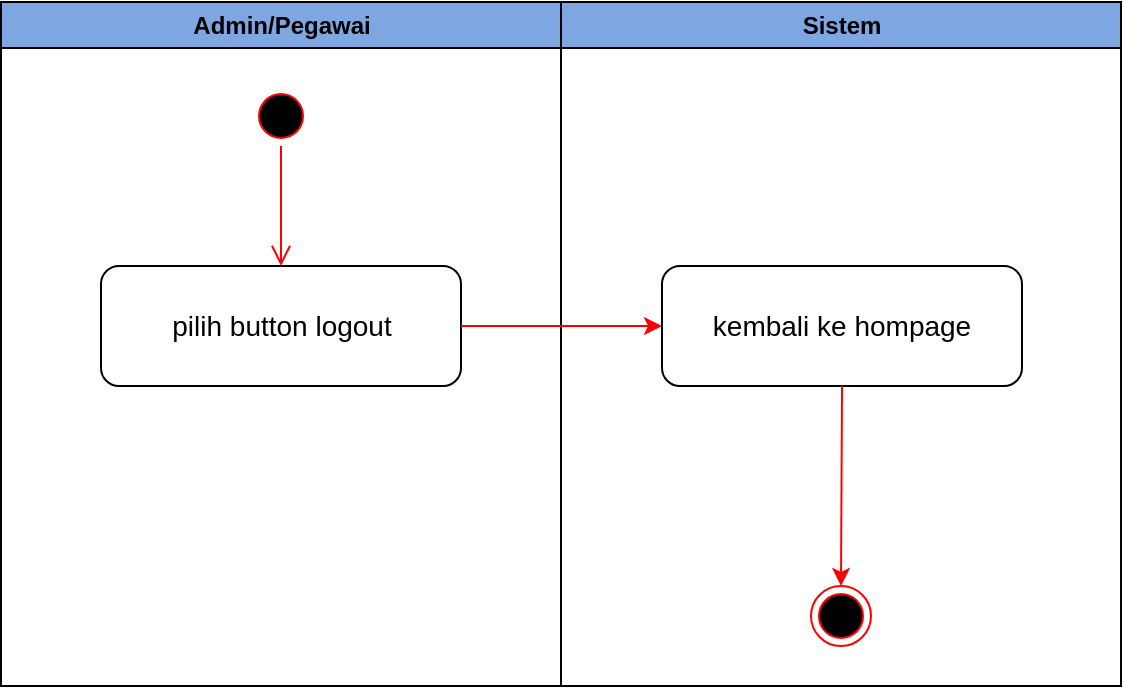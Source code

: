 <mxfile version="14.7.3" type="device"><diagram name="Page-1" id="e7e014a7-5840-1c2e-5031-d8a46d1fe8dd"><mxGraphModel dx="1199" dy="579" grid="1" gridSize="10" guides="1" tooltips="1" connect="1" arrows="1" fold="1" page="1" pageScale="1" pageWidth="1169" pageHeight="826" background="none" math="0" shadow="0"><root><mxCell id="0"/><mxCell id="1" parent="0"/><mxCell id="1_KroYVGpCsp-1Z439nl-39" value="Admin/Pegawai" style="swimlane;whiteSpace=wrap;fillColor=#7EA6E0;" vertex="1" parent="1"><mxGeometry x="174.5" y="138" width="280" height="342" as="geometry"/></mxCell><mxCell id="1_KroYVGpCsp-1Z439nl-40" value="" style="ellipse;html=1;shape=startState;fillColor=#000000;strokeColor=#ff0000;fontSize=14;startSize=26;" vertex="1" parent="1_KroYVGpCsp-1Z439nl-39"><mxGeometry x="125" y="42" width="30" height="30" as="geometry"/></mxCell><mxCell id="1_KroYVGpCsp-1Z439nl-41" value="" style="edgeStyle=orthogonalEdgeStyle;html=1;verticalAlign=bottom;endArrow=open;endSize=8;strokeColor=#ff0000;fontSize=14;" edge="1" parent="1_KroYVGpCsp-1Z439nl-39" source="1_KroYVGpCsp-1Z439nl-40"><mxGeometry relative="1" as="geometry"><mxPoint x="140" y="132" as="targetPoint"/></mxGeometry></mxCell><mxCell id="1_KroYVGpCsp-1Z439nl-42" value="pilih button logout" style="rounded=1;whiteSpace=wrap;html=1;fontSize=14;startSize=26;" vertex="1" parent="1_KroYVGpCsp-1Z439nl-39"><mxGeometry x="50" y="132" width="180" height="60" as="geometry"/></mxCell><mxCell id="1_KroYVGpCsp-1Z439nl-52" value="Sistem" style="swimlane;whiteSpace=wrap;fillColor=#7EA6E0;" vertex="1" parent="1"><mxGeometry x="454.5" y="138" width="280" height="342" as="geometry"/></mxCell><mxCell id="1_KroYVGpCsp-1Z439nl-53" value="kembali ke hompage" style="rounded=1;whiteSpace=wrap;html=1;fontSize=14;startSize=26;" vertex="1" parent="1_KroYVGpCsp-1Z439nl-52"><mxGeometry x="50.5" y="132" width="180" height="60" as="geometry"/></mxCell><mxCell id="1_KroYVGpCsp-1Z439nl-46" value="" style="ellipse;html=1;shape=endState;fillColor=#000000;strokeColor=#ff0000;" vertex="1" parent="1_KroYVGpCsp-1Z439nl-52"><mxGeometry x="125" y="292" width="30" height="30" as="geometry"/></mxCell><mxCell id="1_KroYVGpCsp-1Z439nl-50" value="" style="endArrow=classic;html=1;fontSize=14;startSize=26;exitX=0.5;exitY=1;exitDx=0;exitDy=0;strokeColor=#FF0000;entryX=0.5;entryY=0;entryDx=0;entryDy=0;" edge="1" parent="1_KroYVGpCsp-1Z439nl-52" source="1_KroYVGpCsp-1Z439nl-53" target="1_KroYVGpCsp-1Z439nl-46"><mxGeometry width="50" height="50" relative="1" as="geometry"><mxPoint x="140" y="192" as="sourcePoint"/><mxPoint x="170" y="82" as="targetPoint"/></mxGeometry></mxCell><mxCell id="1_KroYVGpCsp-1Z439nl-72" value="" style="endArrow=classic;html=1;fontSize=14;startSize=26;exitX=1;exitY=0.5;exitDx=0;exitDy=0;strokeColor=#FF0000;entryX=0;entryY=0.5;entryDx=0;entryDy=0;" edge="1" parent="1" source="1_KroYVGpCsp-1Z439nl-42" target="1_KroYVGpCsp-1Z439nl-53"><mxGeometry width="50" height="50" relative="1" as="geometry"><mxPoint x="500" y="450" as="sourcePoint"/><mxPoint x="550" y="400" as="targetPoint"/></mxGeometry></mxCell></root></mxGraphModel></diagram></mxfile>